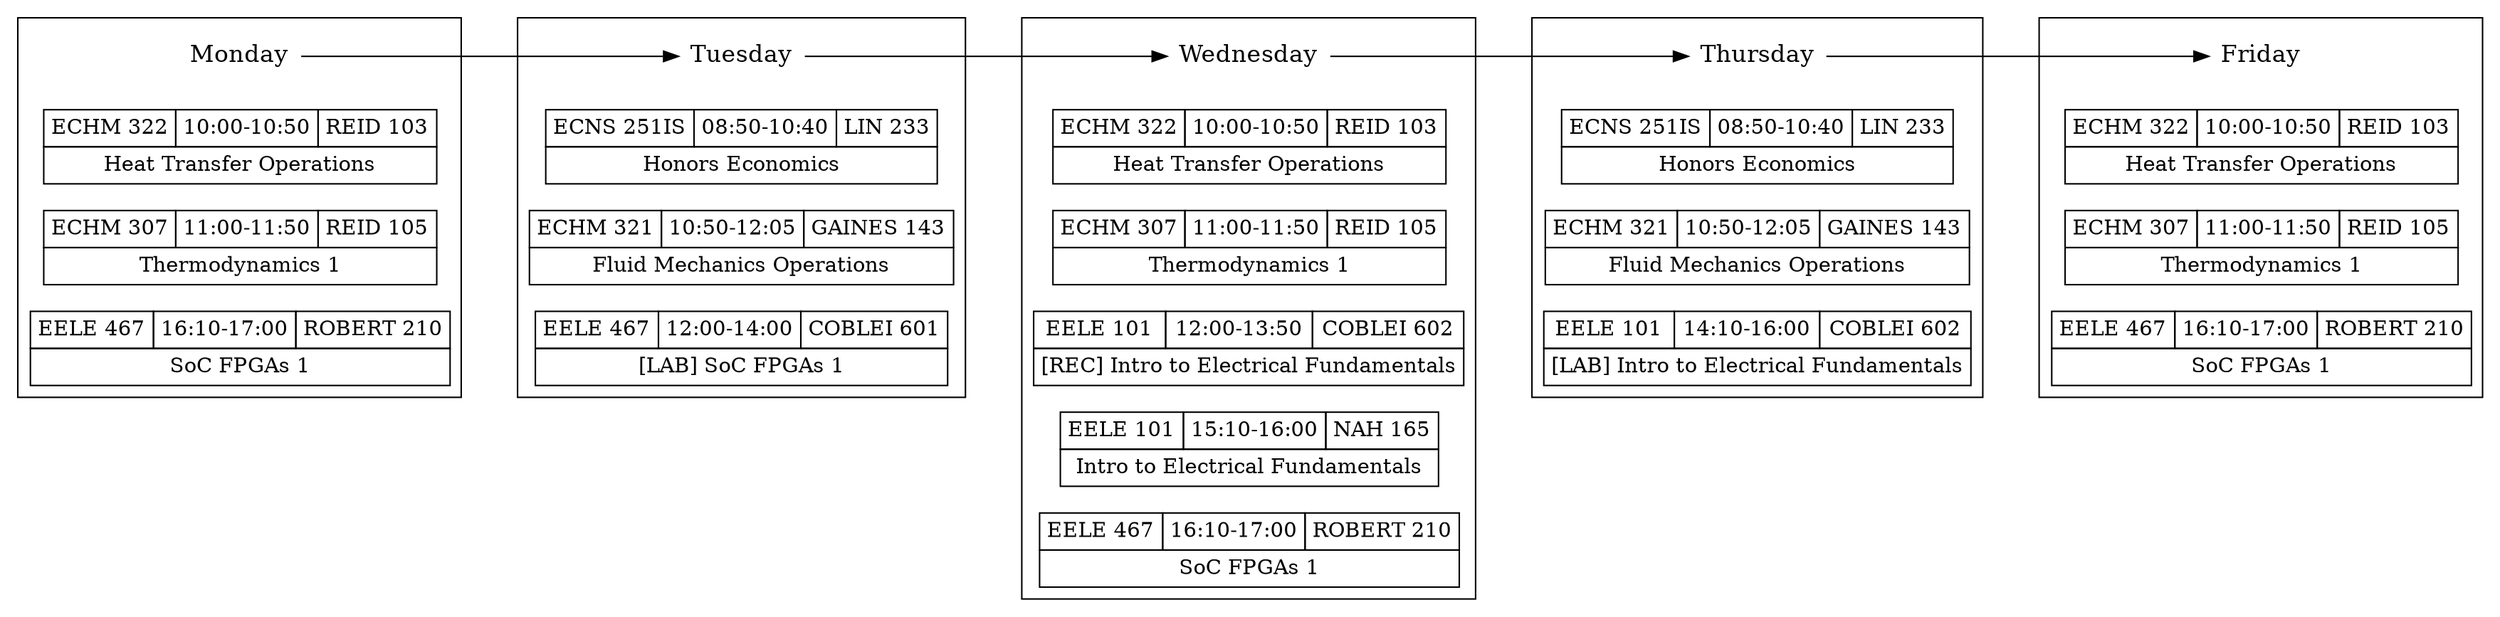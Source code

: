 digraph schedule {
    ranksep=.75; rankdir=LR; splines=false;

    {node [shape=plaintext,fontsize=16];
        "Monday" -> "Tuesday" -> "Wednesday" -> "Thursday"
        -> "Friday";
    }

    {node [shape=none, margin=0]
        subgraph clustermonday { rank = same; "Monday"; "ECHM322-m"; "ECHM307-m"; "EELE467-m"; }
    }

    "ECHM322-m" [label=<
    <TABLE BORDER="0" CELLBORDER="1" CELLSPACING="0" CELLPADDING="4">
    <TR>
    <TD>ECHM 322</TD>
    <TD>10:00-10:50</TD>
    <TD>REID 103</TD>
    </TR>
    <TR><TD COLSPAN="3">Heat Transfer Operations</TD></TR>
    </TABLE>>];

    "ECHM307-m" [label=<
    <TABLE BORDER="0" CELLBORDER="1" CELLSPACING="0" CELLPADDING="4">
    <TR>
    <TD>ECHM 307</TD>
    <TD>11:00-11:50</TD>
    <TD>REID 105</TD>
    </TR>
    <TR><TD COLSPAN="3">Thermodynamics 1</TD></TR>
    </TABLE>>];

    "EELE467-m" [label=<
    <TABLE BORDER="0" CELLBORDER="1" CELLSPACING="0" CELLPADDING="4">
    <TR>
    <TD>EELE 467</TD>
    <TD>16:10-17:00</TD>
    <TD>ROBERT 210</TD>
    </TR>
    <TR><TD COLSPAN="3">SoC FPGAs 1</TD></TR>
    </TABLE>>];

    {node [shape=none, margin=0]
        subgraph clustertuesday { rank = same; "Tuesday"; "ECNS251IS-t"; "ECHM321-t"; "EELE467-t-lab"}
    }

    "ECNS251IS-t" [label=<
    <TABLE BORDER="0" CELLBORDER="1" CELLSPACING="0" CELLPADDING="4">
    <TR>
    <TD>ECNS 251IS</TD>
    <TD>08:50-10:40</TD>
    <TD>LIN 233</TD>
    </TR>
    <TR><TD COLSPAN="3">Honors Economics</TD></TR>
    </TABLE>>];

    "ECHM321-t" [label=<
    <TABLE BORDER="0" CELLBORDER="1" CELLSPACING="0" CELLPADDING="4">
    <TR>
    <TD>ECHM 321</TD>
    <TD>10:50-12:05</TD>
    <TD>GAINES 143</TD>
    </TR>
    <TR><TD COLSPAN="3">Fluid Mechanics Operations</TD></TR>
    </TABLE>>];

    "EELE467-t-lab" [label=<
    <TABLE BORDER="0" CELLBORDER="1" CELLSPACING="0" CELLPADDING="4">
    <TR>
    <TD>EELE 467</TD>
    <TD>12:00-14:00</TD>
    <TD>COBLEI 601</TD>
    </TR>
    <TR><TD COLSPAN="3">[LAB] SoC FPGAs 1</TD></TR>
    </TABLE>>];

    {node [shape=none, margin=0]
        subgraph clusterwednesday { rank = same; "Wednesday"; "ECHM322-w"; "ECHM307-w"; "EELE101-w-rec"; "EELE101-w"; "EELE467-w"; }
    }

    "ECHM322-w" [label=<
    <TABLE BORDER="0" CELLBORDER="1" CELLSPACING="0" CELLPADDING="4">
    <TR>
    <TD>ECHM 322</TD>
    <TD>10:00-10:50</TD>
    <TD>REID 103</TD>
    </TR>
    <TR><TD COLSPAN="3">Heat Transfer Operations</TD></TR>
    </TABLE>>];

    "ECHM307-w" [label=<
    <TABLE BORDER="0" CELLBORDER="1" CELLSPACING="0" CELLPADDING="4">
    <TR>
    <TD>ECHM 307</TD>
    <TD>11:00-11:50</TD>
    <TD>REID 105</TD>
    </TR>
    <TR><TD COLSPAN="3">Thermodynamics 1</TD></TR>
    </TABLE>>];

    "EELE101-w-rec" [label=<
    <TABLE BORDER="0" CELLBORDER="1" CELLSPACING="0" CELLPADDING="4">
    <TR>
    <TD>EELE 101</TD>
    <TD>12:00-13:50</TD>
    <TD>COBLEI 602</TD>
    </TR>
    <TR><TD COLSPAN="3">[REC] Intro to Electrical Fundamentals</TD></TR>
    </TABLE>>];

    "EELE101-w" [label=<
    <TABLE BORDER="0" CELLBORDER="1" CELLSPACING="0" CELLPADDING="4">
    <TR>
    <TD>EELE 101</TD>
    <TD>15:10-16:00</TD>
    <TD>NAH 165</TD>
    </TR>
    <TR><TD COLSPAN="3">Intro to Electrical Fundamentals</TD></TR>
    </TABLE>>];

    "EELE467-w" [label=<
    <TABLE BORDER="0" CELLBORDER="1" CELLSPACING="0" CELLPADDING="4">
    <TR>
    <TD>EELE 467</TD>
    <TD>16:10-17:00</TD>
    <TD>ROBERT 210</TD>
    </TR>
    <TR><TD COLSPAN="3">SoC FPGAs 1</TD></TR>
    </TABLE>>];

    {node [shape=none, margin=0]
        subgraph clusterthursday { rank = same; "Thursday"; "ECNS251IS-r"; "ECHM321-r"; "EELE101-r-lab"; }
    }

    "ECNS251IS-r" [label=<
    <TABLE BORDER="0" CELLBORDER="1" CELLSPACING="0" CELLPADDING="4">
    <TR>
    <TD>ECNS 251IS</TD>
    <TD>08:50-10:40</TD>
    <TD>LIN 233</TD>
    </TR>
    <TR><TD COLSPAN="3">Honors Economics</TD></TR>
    </TABLE>>];

    "ECHM321-r" [label=<
    <TABLE BORDER="0" CELLBORDER="1" CELLSPACING="0" CELLPADDING="4">
    <TR>
    <TD>ECHM 321</TD>
    <TD>10:50-12:05</TD>
    <TD>GAINES 143</TD>
    </TR>
    <TR><TD COLSPAN="3">Fluid Mechanics Operations</TD></TR>
    </TABLE>>];

    "EELE101-r-lab" [label=<
    <TABLE BORDER="0" CELLBORDER="1" CELLSPACING="0" CELLPADDING="4">
    <TR>
    <TD>EELE 101</TD>
    <TD>14:10-16:00</TD>
    <TD>COBLEI 602</TD>
    </TR>
    <TR><TD COLSPAN="3">[LAB] Intro to Electrical Fundamentals</TD></TR>
    </TABLE>>];

    {node [shape=none, margin=0]
        subgraph clusterfriday { rank = same; "Friday"; "ECHM322-f"; "ECHM307-f"; "EELE467-f"; }
    }

    "ECHM322-f" [label=<
    <TABLE BORDER="0" CELLBORDER="1" CELLSPACING="0" CELLPADDING="4">
    <TR>
    <TD>ECHM 322</TD>
    <TD>10:00-10:50</TD>
    <TD>REID 103</TD>
    </TR>
    <TR><TD COLSPAN="3">Heat Transfer Operations</TD></TR>
    </TABLE>>];

    "ECHM307-f" [label=<
    <TABLE BORDER="0" CELLBORDER="1" CELLSPACING="0" CELLPADDING="4">
    <TR>
    <TD>ECHM 307</TD>
    <TD>11:00-11:50</TD>
    <TD>REID 105</TD>
    </TR>
    <TR><TD COLSPAN="3">Thermodynamics 1</TD></TR>
    </TABLE>>];

    "EELE467-f" [label=<
    <TABLE BORDER="0" CELLBORDER="1" CELLSPACING="0" CELLPADDING="4">
    <TR>
    <TD>EELE 467</TD>
    <TD>16:10-17:00</TD>
    <TD>ROBERT 210</TD>
    </TR>
    <TR><TD COLSPAN="3">SoC FPGAs 1</TD></TR>
    </TABLE>>];
}
